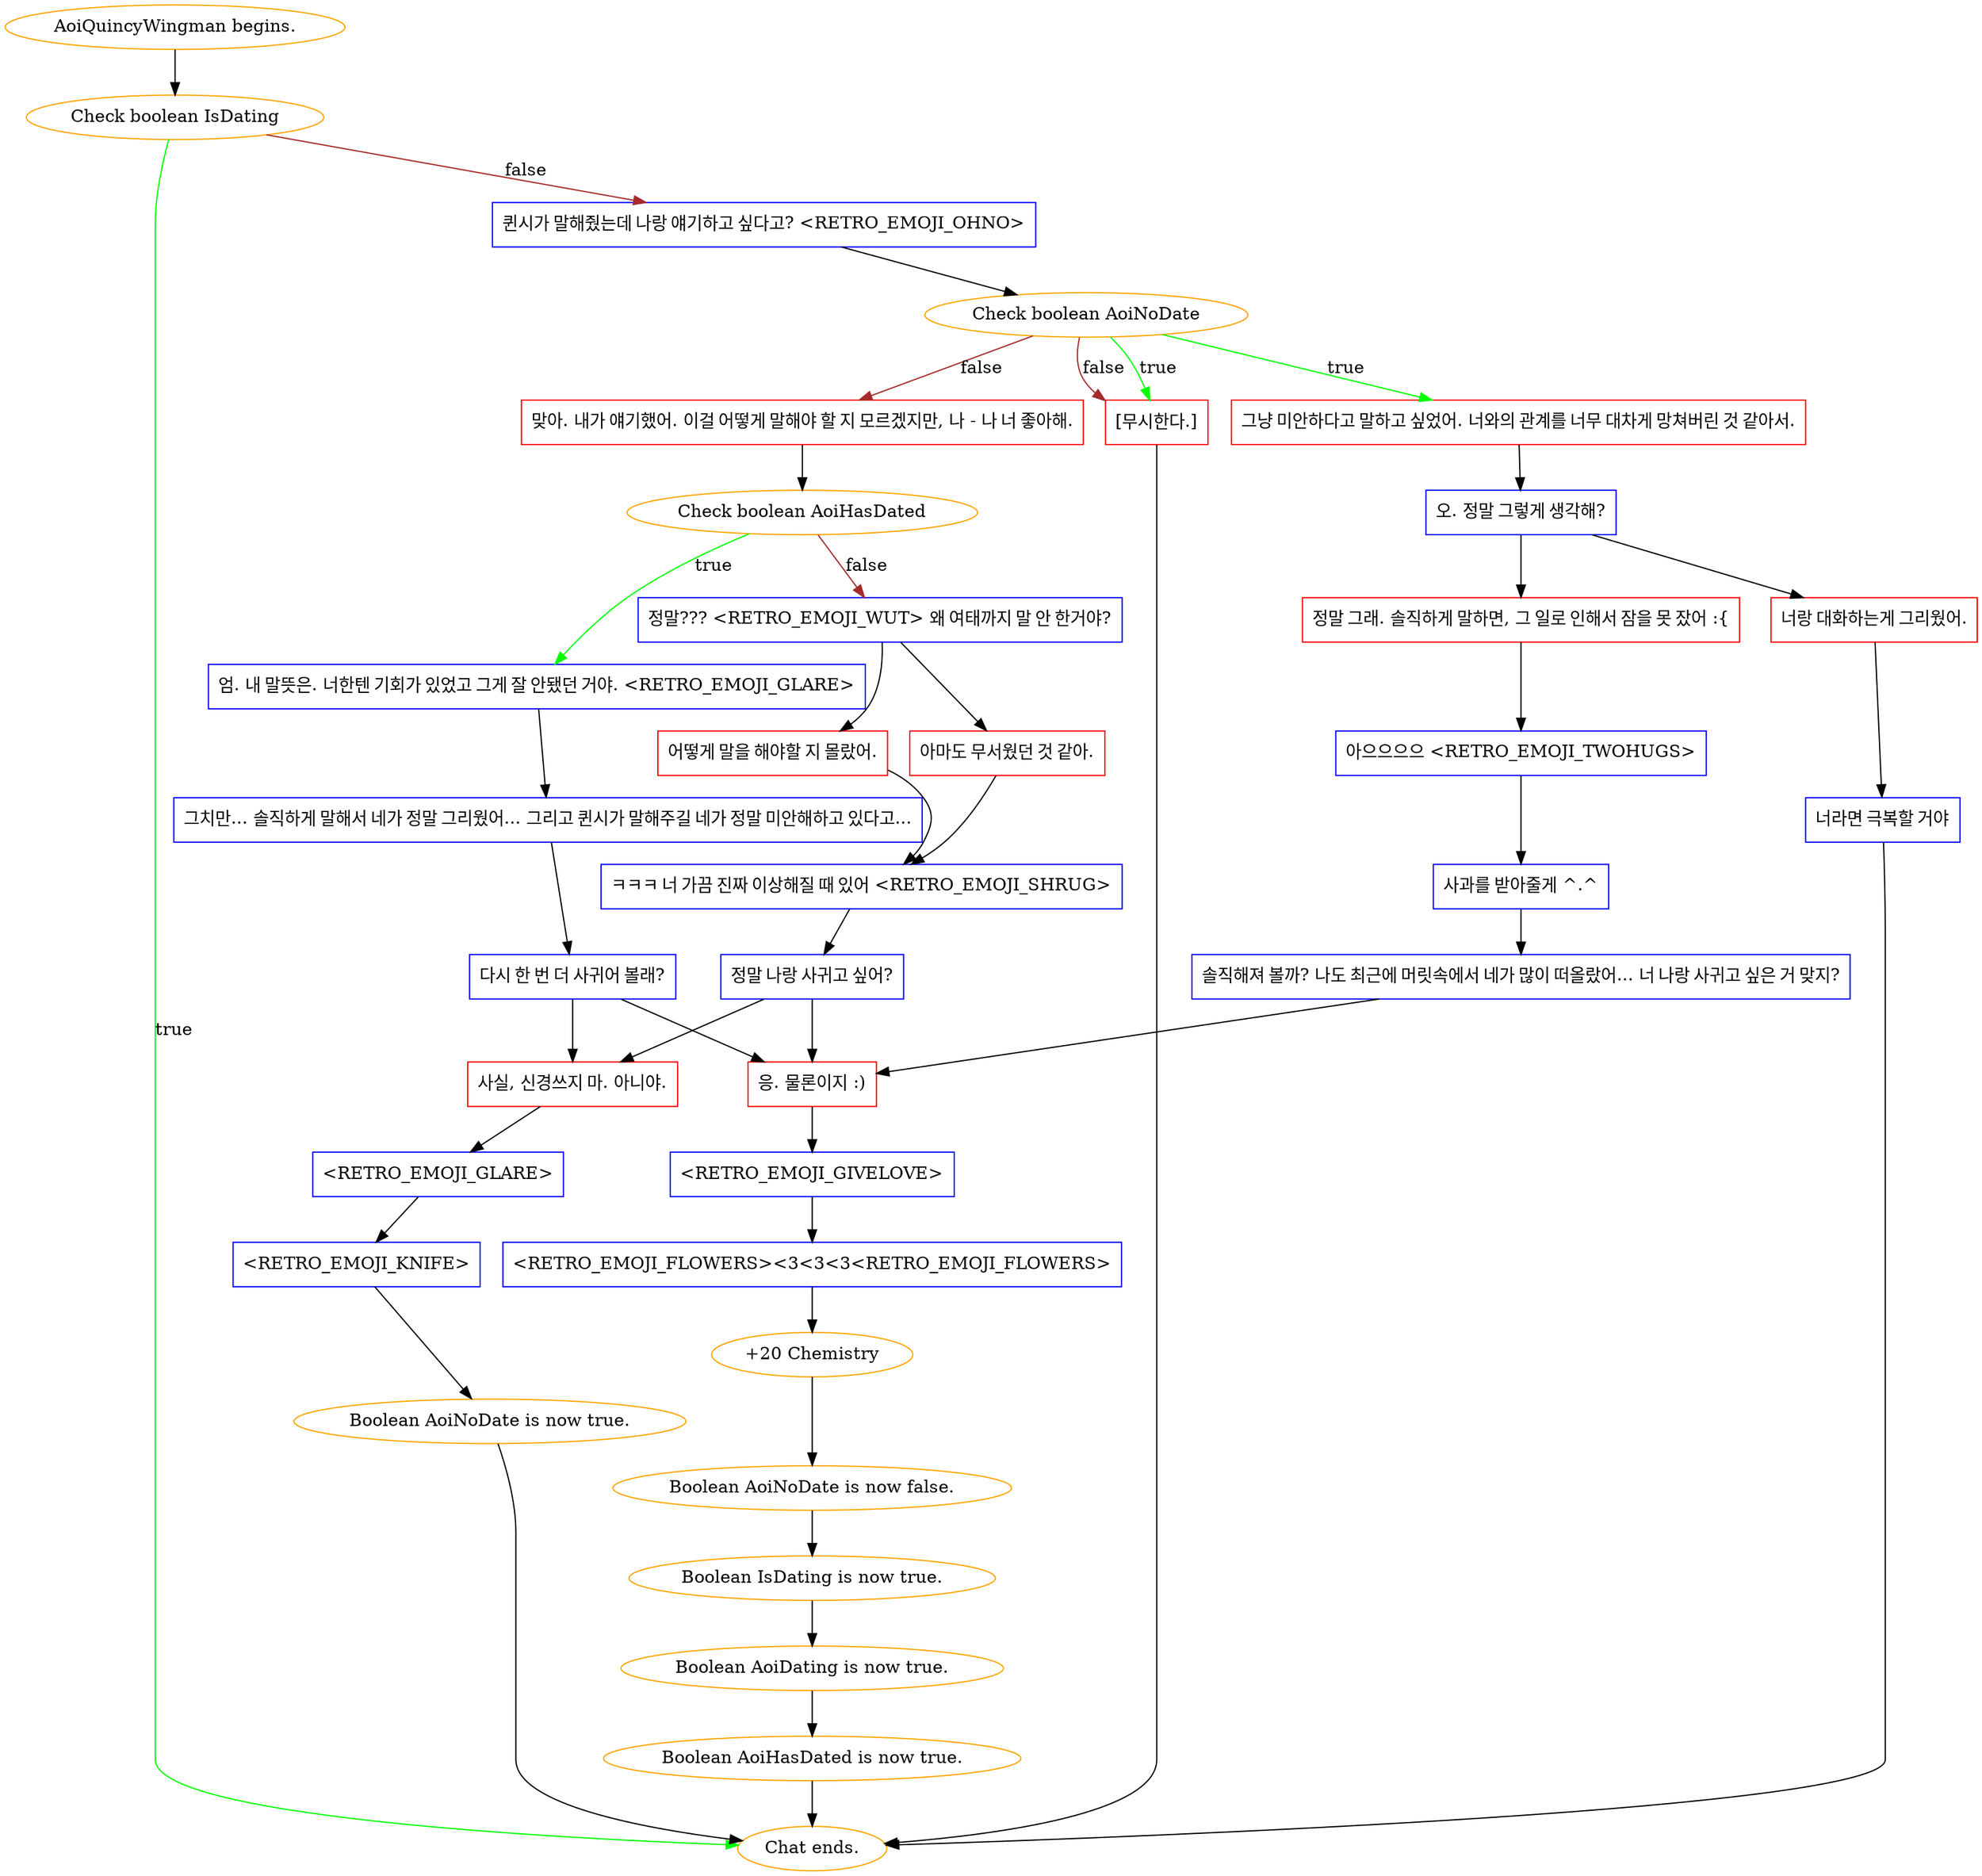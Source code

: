 digraph {
	"AoiQuincyWingman begins." [color=orange];
		"AoiQuincyWingman begins." -> j3019970215;
	j3019970215 [label="Check boolean IsDating",color=orange];
		j3019970215 -> "Chat ends." [label=true,color=green];
		j3019970215 -> j3011009599 [label=false,color=brown];
	"Chat ends." [color=orange];
	j3011009599 [label="퀸시가 말해줬는데 나랑 얘기하고 싶다고? <RETRO_EMOJI_OHNO>",shape=box,color=blue];
		j3011009599 -> j2090659694;
	j2090659694 [label="Check boolean AoiNoDate",color=orange];
		j2090659694 -> j2879926686 [label=true,color=green];
		j2090659694 -> j3220779863 [label=true,color=green];
		j2090659694 -> j241721530 [label=false,color=brown];
		j2090659694 -> j3220779863 [label=false,color=brown];
	j2879926686 [label="그냥 미안하다고 말하고 싶었어. 너와의 관계를 너무 대차게 망쳐버린 것 같아서.",shape=box,color=red];
		j2879926686 -> j3799402611;
	j3220779863 [label="[무시한다.]",shape=box,color=red];
		j3220779863 -> "Chat ends.";
	j241721530 [label="맞아. 내가 얘기했어. 이걸 어떻게 말해야 할 지 모르겠지만, 나 - 나 너 좋아해.",shape=box,color=red];
		j241721530 -> j2092692906;
	j3799402611 [label="오. 정말 그렇게 생각해?",shape=box,color=blue];
		j3799402611 -> j3993773956;
		j3799402611 -> j900310973;
	j2092692906 [label="Check boolean AoiHasDated",color=orange];
		j2092692906 -> j229759357 [label=true,color=green];
		j2092692906 -> j2413915675 [label=false,color=brown];
	j3993773956 [label="너랑 대화하는게 그리웠어.",shape=box,color=red];
		j3993773956 -> j2753550134;
	j900310973 [label="정말 그래. 솔직하게 말하면, 그 일로 인해서 잠을 못 잤어 :{",shape=box,color=red];
		j900310973 -> j4213178198;
	j229759357 [label="엄. 내 말뜻은. 너한텐 기회가 있었고 그게 잘 안됐던 거야. <RETRO_EMOJI_GLARE>",shape=box,color=blue];
		j229759357 -> j924665428;
	j2413915675 [label="정말??? <RETRO_EMOJI_WUT> 왜 여태까지 말 안 한거야?",shape=box,color=blue];
		j2413915675 -> j1591402124;
		j2413915675 -> j102515576;
	j2753550134 [label="너라면 극복할 거야",shape=box,color=blue];
		j2753550134 -> "Chat ends.";
	j4213178198 [label="아으으으으 <RETRO_EMOJI_TWOHUGS>",shape=box,color=blue];
		j4213178198 -> j464662995;
	j924665428 [label="그치만... 솔직하게 말해서 네가 정말 그리웠어... 그리고 퀸시가 말해주길 네가 정말 미안해하고 있다고...",shape=box,color=blue];
		j924665428 -> j2494533731;
	j1591402124 [label="어떻게 말을 해야할 지 몰랐어.",shape=box,color=red];
		j1591402124 -> j2746108959;
	j102515576 [label="아마도 무서웠던 것 같아.",shape=box,color=red];
		j102515576 -> j2746108959;
	j464662995 [label="사과를 받아줄게 ^.^",shape=box,color=blue];
		j464662995 -> j2455110762;
	j2494533731 [label="다시 한 번 더 사귀어 볼래?",shape=box,color=blue];
		j2494533731 -> j919792781;
		j2494533731 -> j3661548310;
	j2746108959 [label="ㅋㅋㅋ 너 가끔 진짜 이상해질 때 있어 <RETRO_EMOJI_SHRUG>",shape=box,color=blue];
		j2746108959 -> j1847331219;
	j2455110762 [label="솔직해져 볼까? 나도 최근에 머릿속에서 네가 많이 떠올랐어... 너 나랑 사귀고 싶은 거 맞지?",shape=box,color=blue];
		j2455110762 -> j3661548310;
	j919792781 [label="사실, 신경쓰지 마. 아니야.",shape=box,color=red];
		j919792781 -> j3052766069;
	j3661548310 [label="응. 물론이지 :)",shape=box,color=red];
		j3661548310 -> j3547614891;
	j1847331219 [label="정말 나랑 사귀고 싶어?",shape=box,color=blue];
		j1847331219 -> j919792781;
		j1847331219 -> j3661548310;
	j3052766069 [label="<RETRO_EMOJI_GLARE>",shape=box,color=blue];
		j3052766069 -> j1929523632;
	j3547614891 [label="<RETRO_EMOJI_GIVELOVE>",shape=box,color=blue];
		j3547614891 -> j3887382278;
	j1929523632 [label="<RETRO_EMOJI_KNIFE>",shape=box,color=blue];
		j1929523632 -> j2246494386;
	j3887382278 [label="<RETRO_EMOJI_FLOWERS><3<3<3<RETRO_EMOJI_FLOWERS>",shape=box,color=blue];
		j3887382278 -> j1201894450;
	j2246494386 [label="Boolean AoiNoDate is now true.",color=orange];
		j2246494386 -> "Chat ends.";
	j1201894450 [label="+20 Chemistry",color=orange];
		j1201894450 -> j464508756;
	j464508756 [label="Boolean AoiNoDate is now false.",color=orange];
		j464508756 -> j582697020;
	j582697020 [label="Boolean IsDating is now true.",color=orange];
		j582697020 -> j1668092738;
	j1668092738 [label="Boolean AoiDating is now true.",color=orange];
		j1668092738 -> j3997275345;
	j3997275345 [label="Boolean AoiHasDated is now true.",color=orange];
		j3997275345 -> "Chat ends.";
}